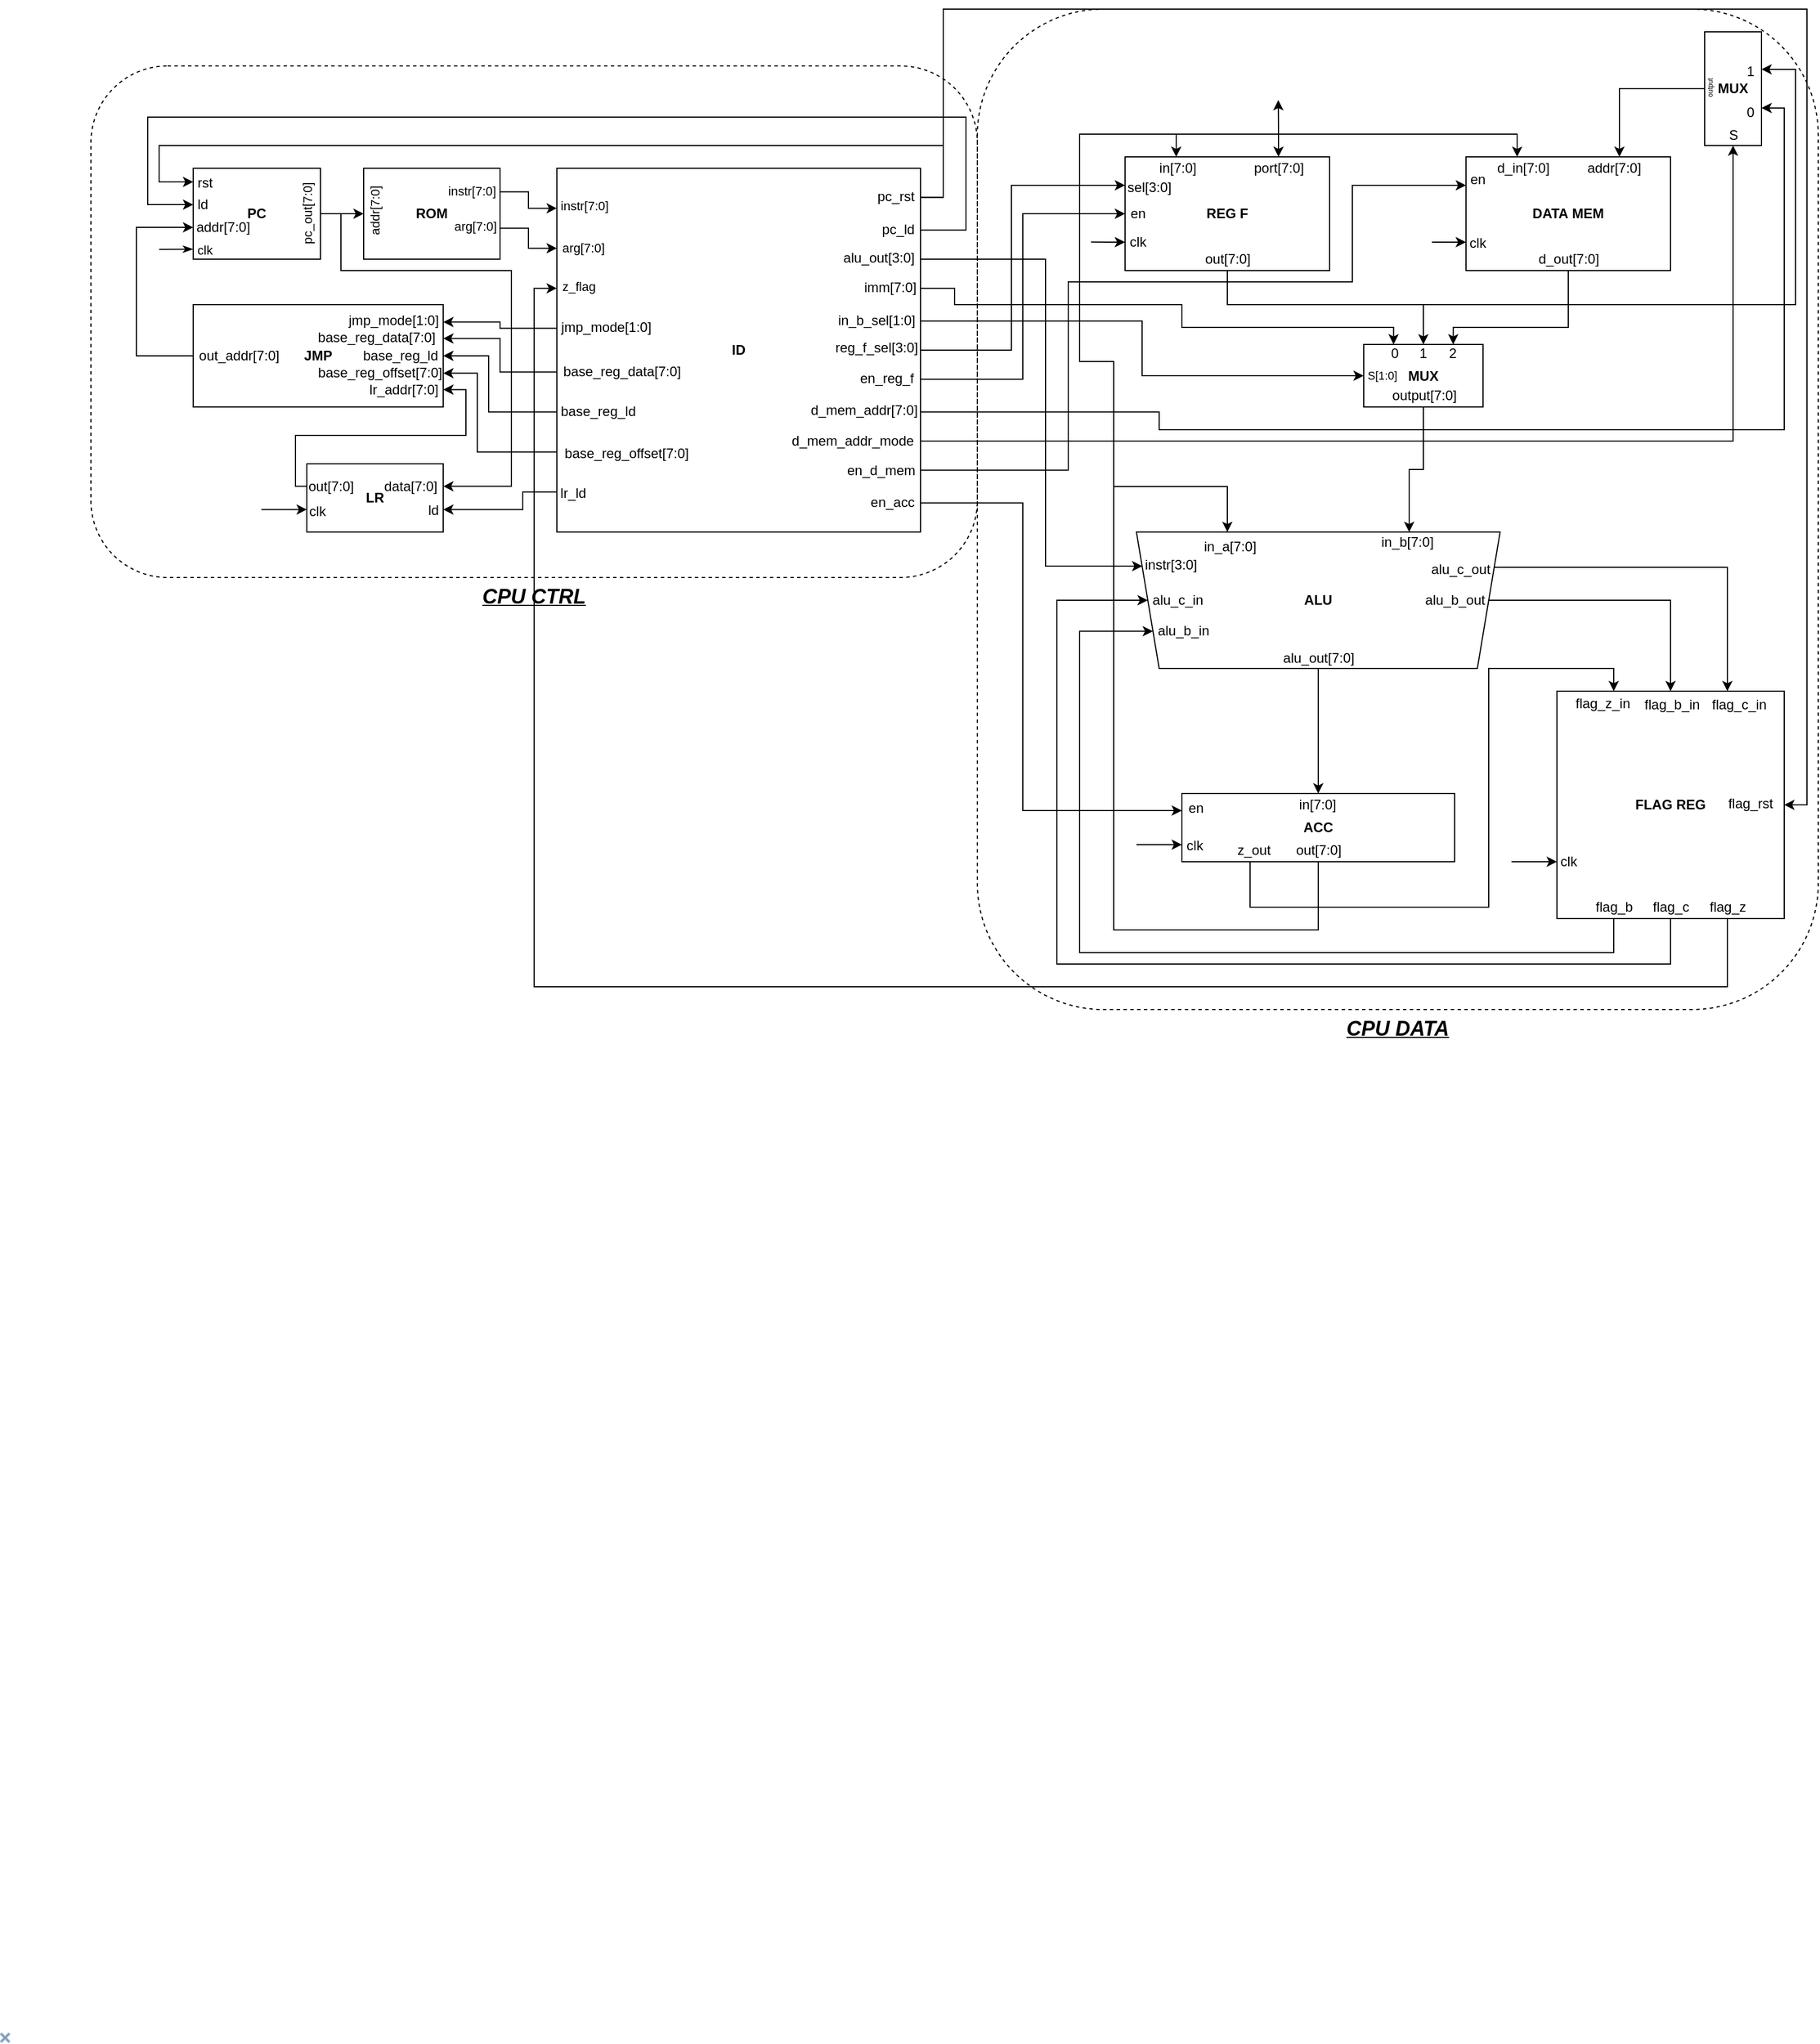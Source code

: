 <mxfile scale="1" border="50">
    <diagram id="46gFqRR7cMOW59YAce9c" name="Page-1">
        <mxGraphModel dx="858" dy="2181" grid="1" gridSize="10" guides="1" tooltips="1" connect="1" arrows="1" fold="1" page="1" pageScale="1" pageWidth="1600" pageHeight="900" background="none" math="0" shadow="0">
            <root>
                <mxCell id="0"/>
                <mxCell id="1" parent="0"/>
                <mxCell id="215" value="&lt;b&gt;&lt;i&gt;&lt;u&gt;&lt;font style=&quot;font-size: 18px;&quot;&gt;CPU CTRL&lt;/font&gt;&lt;/u&gt;&lt;/i&gt;&lt;/b&gt;" style="rounded=1;whiteSpace=wrap;html=1;sketch=0;hachureGap=4;jiggle=2;curveFitting=1;fontFamily=Helvetica;fontSize=12;fillColor=none;dashed=1;strokeWidth=1;glass=0;labelPosition=center;verticalLabelPosition=bottom;align=center;verticalAlign=top;" parent="1" vertex="1">
                    <mxGeometry x="80" y="-1730" width="780" height="450" as="geometry"/>
                </mxCell>
                <mxCell id="214" value="&lt;b&gt;&lt;i&gt;&lt;u&gt;&lt;font style=&quot;font-size: 18px;&quot;&gt;CPU DATA&lt;/font&gt;&lt;/u&gt;&lt;/i&gt;&lt;/b&gt;" style="rounded=1;whiteSpace=wrap;html=1;sketch=0;hachureGap=4;jiggle=2;curveFitting=1;fontFamily=Helvetica;fontSize=12;fillColor=none;dashed=1;strokeWidth=1;glass=0;labelPosition=center;verticalLabelPosition=bottom;align=center;verticalAlign=top;" parent="1" vertex="1">
                    <mxGeometry x="860" y="-1780" width="740" height="880" as="geometry"/>
                </mxCell>
                <mxCell id="163" value="DATA&amp;nbsp;MEM" style="rounded=0;whiteSpace=wrap;html=1;hachureGap=4;fontFamily=Helvetica;fontSize=12;fontStyle=1;points=[[0,0.25,0,0,0],[0,0.5,0,0,0],[0,0.75,0,0,0],[0.25,0,0,0,0],[0.5,1,0,0,0],[0.75,0,0,0,0]];" parent="1" vertex="1">
                    <mxGeometry x="1290" y="-1650" width="180" height="100" as="geometry"/>
                </mxCell>
                <mxCell id="193" value="MUX" style="rounded=0;whiteSpace=wrap;html=1;sketch=0;hachureGap=4;jiggle=2;curveFitting=1;fontFamily=Helvetica;fontSize=12;points=[[0,0.5,0,0,0],[0.25,0,0,0,0],[0.5,0,0,0,0],[0.5,1,0,0,0],[0.75,0,0,0,0]];flipH=1;fontStyle=1;flipV=1;direction=west;" parent="1" vertex="1">
                    <mxGeometry x="1200" y="-1485" width="105" height="55" as="geometry"/>
                </mxCell>
                <mxCell id="29" value="&lt;p&gt;&lt;span&gt;ID&lt;/span&gt;&lt;/p&gt;" style="rounded=0;whiteSpace=wrap;html=1;points=[[0,0.11,0,0,0],[0,0.22,0,0,0],[0,0.33,0,0,0],[0,0.44,0,0,0],[0,0.56,0,0,0],[0,0.67,0,0,0],[0,0.78,0,0,0],[0,0.89,0,0,0],[1,0.08,0,0,0],[1,0.17,0,0,0],[1,0.25,0,0,0],[1,0.33,0,0,0],[1,0.42,0,0,0],[1,0.5,0,0,0],[1,0.58,0,0,0],[1,0.67,0,0,0],[1,0.75,0,0,0],[1,0.83,0,0,0],[1,0.92,0,0,0]];fontStyle=1" parent="1" vertex="1">
                    <mxGeometry x="490" y="-1640" width="320" height="320" as="geometry"/>
                </mxCell>
                <mxCell id="201" style="edgeStyle=orthogonalEdgeStyle;rounded=0;sketch=0;hachureGap=4;jiggle=2;curveFitting=1;html=1;exitX=1;exitY=0.42;exitDx=0;exitDy=0;exitPerimeter=0;entryX=0;entryY=0.5;entryDx=0;entryDy=0;entryPerimeter=0;fontFamily=Helvetica;fontSize=12;startArrow=none;startFill=0;endArrow=classic;endFill=1;" parent="1" source="29" target="193" edge="1">
                    <mxGeometry relative="1" as="geometry"/>
                </mxCell>
                <mxCell id="206" value="in_b_sel[1:0]" style="edgeLabel;html=1;align=center;verticalAlign=middle;resizable=0;points=[];fontSize=12;fontFamily=Helvetica;" parent="201" vertex="1" connectable="0">
                    <mxGeometry x="-0.921" y="1" relative="1" as="geometry">
                        <mxPoint x="-57" as="offset"/>
                    </mxGeometry>
                </mxCell>
                <mxCell id="207" value="S[1:0]" style="edgeLabel;html=1;align=center;verticalAlign=middle;resizable=0;points=[];fontSize=10;fontFamily=Helvetica;" parent="201" vertex="1" connectable="0">
                    <mxGeometry x="0.716" y="-1" relative="1" as="geometry">
                        <mxPoint x="78" y="-2" as="offset"/>
                    </mxGeometry>
                </mxCell>
                <mxCell id="202" style="edgeStyle=orthogonalEdgeStyle;rounded=0;sketch=0;hachureGap=4;jiggle=2;curveFitting=1;html=1;exitX=1;exitY=0.33;exitDx=0;exitDy=0;exitPerimeter=0;entryX=0.25;entryY=0;entryDx=0;entryDy=0;entryPerimeter=0;fontFamily=Helvetica;fontSize=12;startArrow=none;startFill=0;endArrow=classic;endFill=1;" parent="1" source="29" target="193" edge="1">
                    <mxGeometry relative="1" as="geometry">
                        <Array as="points">
                            <mxPoint x="840" y="-1534"/>
                            <mxPoint x="840" y="-1520"/>
                            <mxPoint x="1040" y="-1520"/>
                            <mxPoint x="1040" y="-1500"/>
                            <mxPoint x="1226" y="-1500"/>
                        </Array>
                    </mxGeometry>
                </mxCell>
                <mxCell id="205" value="imm[7:0]" style="edgeLabel;html=1;align=center;verticalAlign=middle;resizable=0;points=[];fontSize=12;fontFamily=Helvetica;" parent="202" vertex="1" connectable="0">
                    <mxGeometry x="-0.755" y="-1" relative="1" as="geometry">
                        <mxPoint x="-70" y="-16" as="offset"/>
                    </mxGeometry>
                </mxCell>
                <mxCell id="208" value="0" style="edgeLabel;html=1;align=center;verticalAlign=middle;resizable=0;points=[];fontSize=12;fontFamily=Helvetica;" parent="202" vertex="1" connectable="0">
                    <mxGeometry x="0.778" y="-3" relative="1" as="geometry">
                        <mxPoint x="37" y="20" as="offset"/>
                    </mxGeometry>
                </mxCell>
                <mxCell id="203" style="edgeStyle=orthogonalEdgeStyle;rounded=0;sketch=0;hachureGap=4;jiggle=2;curveFitting=1;html=1;exitX=0.5;exitY=1;exitDx=0;exitDy=0;exitPerimeter=0;entryX=0.5;entryY=0;entryDx=0;entryDy=0;entryPerimeter=0;fontFamily=Helvetica;fontSize=12;startArrow=none;startFill=0;endArrow=classic;endFill=1;" parent="1" source="148" target="193" edge="1">
                    <mxGeometry relative="1" as="geometry">
                        <Array as="points">
                            <mxPoint x="1080" y="-1520"/>
                            <mxPoint x="1253" y="-1520"/>
                        </Array>
                    </mxGeometry>
                </mxCell>
                <mxCell id="209" value="1" style="edgeLabel;html=1;align=center;verticalAlign=middle;resizable=0;points=[];fontSize=12;fontFamily=Helvetica;" parent="203" vertex="1" connectable="0">
                    <mxGeometry x="0.747" y="1" relative="1" as="geometry">
                        <mxPoint x="-2" y="38" as="offset"/>
                    </mxGeometry>
                </mxCell>
                <mxCell id="148" value="REG F" style="rounded=0;whiteSpace=wrap;html=1;hachureGap=4;fontFamily=Helvetica;fontSize=12;fontStyle=1;points=[[0,0.25,0,0,0],[0,0.5,0,0,0],[0,0.75,0,0,0],[0.25,0,0,0,0],[0.5,1,0,0,0],[0.75,0,0,0,0]];" parent="1" vertex="1">
                    <mxGeometry x="990" y="-1650" width="180" height="100" as="geometry"/>
                </mxCell>
                <mxCell id="170" value="MUX" style="rounded=0;whiteSpace=wrap;html=1;sketch=0;hachureGap=4;jiggle=2;curveFitting=1;fontFamily=Helvetica;fontSize=12;points=[[0,0.33,0,0,0],[0,0.67,0,0,0],[0.5,1,0,0,0],[1,0.5,0,0,0]];flipH=1;fontStyle=1" parent="1" vertex="1">
                    <mxGeometry x="1500" y="-1760" width="50" height="100" as="geometry"/>
                </mxCell>
                <mxCell id="174" style="edgeStyle=orthogonalEdgeStyle;rounded=0;sketch=0;hachureGap=4;jiggle=2;curveFitting=1;html=1;exitX=1;exitY=0.75;exitDx=0;exitDy=0;exitPerimeter=0;entryX=0.5;entryY=1;entryDx=0;entryDy=0;entryPerimeter=0;fontFamily=Helvetica;fontSize=12;startArrow=none;startFill=0;endArrow=classic;endFill=1;" parent="1" source="29" target="170" edge="1">
                    <mxGeometry relative="1" as="geometry"/>
                </mxCell>
                <mxCell id="179" value="S" style="edgeLabel;html=1;align=center;verticalAlign=middle;resizable=0;points=[];fontSize=12;fontFamily=Helvetica;" parent="174" vertex="1" connectable="0">
                    <mxGeometry x="0.882" y="-2" relative="1" as="geometry">
                        <mxPoint x="-2" y="-67" as="offset"/>
                    </mxGeometry>
                </mxCell>
                <mxCell id="186" value="&lt;span style=&quot;font-size: 12px;&quot;&gt;d_mem_addr_mode&lt;/span&gt;" style="edgeLabel;html=1;align=center;verticalAlign=middle;resizable=0;points=[];fontSize=6;fontFamily=Helvetica;" parent="174" vertex="1" connectable="0">
                    <mxGeometry x="-0.957" relative="1" as="geometry">
                        <mxPoint x="-81" as="offset"/>
                    </mxGeometry>
                </mxCell>
                <mxCell id="175" style="edgeStyle=orthogonalEdgeStyle;rounded=0;sketch=0;hachureGap=4;jiggle=2;curveFitting=1;html=1;exitX=1;exitY=0.67;exitDx=0;exitDy=0;exitPerimeter=0;fontFamily=Helvetica;fontSize=12;startArrow=none;startFill=0;endArrow=classic;endFill=1;entryX=0;entryY=0.67;entryDx=0;entryDy=0;entryPerimeter=0;" parent="1" source="29" target="170" edge="1">
                    <mxGeometry relative="1" as="geometry">
                        <mxPoint x="1625" y="-1590" as="targetPoint"/>
                        <Array as="points">
                            <mxPoint x="1020" y="-1426"/>
                            <mxPoint x="1020" y="-1410"/>
                            <mxPoint x="1570" y="-1410"/>
                            <mxPoint x="1570" y="-1693"/>
                        </Array>
                    </mxGeometry>
                </mxCell>
                <mxCell id="180" value="0" style="edgeLabel;html=1;align=center;verticalAlign=middle;resizable=0;points=[];fontSize=12;fontFamily=Helvetica;" parent="175" vertex="1" connectable="0">
                    <mxGeometry x="0.918" relative="1" as="geometry">
                        <mxPoint x="-30" y="-20" as="offset"/>
                    </mxGeometry>
                </mxCell>
                <mxCell id="188" value="d_mem_addr[7:0]" style="edgeLabel;html=1;align=center;verticalAlign=middle;resizable=0;points=[];fontSize=12;fontFamily=Helvetica;" parent="175" vertex="1" connectable="0">
                    <mxGeometry x="-0.938" y="2" relative="1" as="geometry">
                        <mxPoint x="-84" as="offset"/>
                    </mxGeometry>
                </mxCell>
                <mxCell id="204" style="edgeStyle=orthogonalEdgeStyle;rounded=0;sketch=0;hachureGap=4;jiggle=2;curveFitting=1;html=1;exitX=0.5;exitY=1;exitDx=0;exitDy=0;exitPerimeter=0;entryX=0.75;entryY=0;entryDx=0;entryDy=0;entryPerimeter=0;fontFamily=Helvetica;fontSize=12;startArrow=none;startFill=0;endArrow=classic;endFill=1;" parent="1" source="163" target="193" edge="1">
                    <mxGeometry relative="1" as="geometry">
                        <Array as="points">
                            <mxPoint x="1380" y="-1500"/>
                            <mxPoint x="1279" y="-1500"/>
                        </Array>
                    </mxGeometry>
                </mxCell>
                <mxCell id="210" value="2" style="edgeLabel;html=1;align=center;verticalAlign=middle;resizable=0;points=[];fontSize=12;fontFamily=Helvetica;" parent="204" vertex="1" connectable="0">
                    <mxGeometry x="0.622" y="-1" relative="1" as="geometry">
                        <mxPoint x="-17" y="24" as="offset"/>
                    </mxGeometry>
                </mxCell>
                <mxCell id="213" value="d_out[7:0]" style="edgeLabel;html=1;align=center;verticalAlign=middle;resizable=0;points=[];fontSize=12;fontFamily=Helvetica;" parent="204" vertex="1" connectable="0">
                    <mxGeometry x="-0.826" relative="1" as="geometry">
                        <mxPoint y="-25" as="offset"/>
                    </mxGeometry>
                </mxCell>
                <mxCell id="167" style="edgeStyle=orthogonalEdgeStyle;rounded=0;sketch=0;hachureGap=4;jiggle=2;curveFitting=1;html=1;exitX=1;exitY=0.83;exitDx=0;exitDy=0;exitPerimeter=0;fontFamily=Helvetica;fontSize=12;startArrow=none;startFill=0;endArrow=classic;endFill=1;entryX=0;entryY=0.25;entryDx=0;entryDy=0;entryPerimeter=0;" parent="1" source="29" target="163" edge="1">
                    <mxGeometry relative="1" as="geometry">
                        <mxPoint x="1210" y="-1500" as="targetPoint"/>
                        <Array as="points">
                            <mxPoint x="940" y="-1374"/>
                            <mxPoint x="940" y="-1540"/>
                            <mxPoint x="1190" y="-1540"/>
                            <mxPoint x="1190" y="-1625"/>
                        </Array>
                    </mxGeometry>
                </mxCell>
                <mxCell id="168" value="en_d_mem" style="edgeLabel;html=1;align=center;verticalAlign=middle;resizable=0;points=[];fontSize=12;fontFamily=Helvetica;" parent="167" vertex="1" connectable="0">
                    <mxGeometry x="-0.88" y="-6" relative="1" as="geometry">
                        <mxPoint x="-79" y="-6" as="offset"/>
                    </mxGeometry>
                </mxCell>
                <mxCell id="169" value="en" style="edgeLabel;html=1;align=center;verticalAlign=middle;resizable=0;points=[];fontSize=12;fontFamily=Helvetica;" parent="167" vertex="1" connectable="0">
                    <mxGeometry x="0.867" y="2" relative="1" as="geometry">
                        <mxPoint x="58" y="-3" as="offset"/>
                    </mxGeometry>
                </mxCell>
                <mxCell id="171" style="edgeStyle=orthogonalEdgeStyle;rounded=0;sketch=0;hachureGap=4;jiggle=2;curveFitting=1;html=1;exitX=0.25;exitY=0;exitDx=0;exitDy=0;exitPerimeter=0;entryX=0.25;entryY=0;entryDx=0;entryDy=0;entryPerimeter=0;fontFamily=Helvetica;fontSize=12;startArrow=none;startFill=0;endArrow=classic;endFill=1;" parent="1" source="148" target="163" edge="1">
                    <mxGeometry relative="1" as="geometry">
                        <Array as="points">
                            <mxPoint x="1035" y="-1670"/>
                            <mxPoint x="1335" y="-1670"/>
                        </Array>
                    </mxGeometry>
                </mxCell>
                <mxCell id="177" value="d_in[7:0]" style="edgeLabel;html=1;align=center;verticalAlign=middle;resizable=0;points=[];fontSize=12;fontFamily=Helvetica;" parent="171" vertex="1" connectable="0">
                    <mxGeometry x="0.758" relative="1" as="geometry">
                        <mxPoint x="26" y="30" as="offset"/>
                    </mxGeometry>
                </mxCell>
                <mxCell id="176" style="edgeStyle=orthogonalEdgeStyle;rounded=0;sketch=0;hachureGap=4;jiggle=2;curveFitting=1;html=1;exitX=0.5;exitY=1;exitDx=0;exitDy=0;exitPerimeter=0;entryX=0;entryY=0.33;entryDx=0;entryDy=0;entryPerimeter=0;fontFamily=Helvetica;fontSize=12;startArrow=none;startFill=0;endArrow=classic;endFill=1;" parent="1" source="148" target="170" edge="1">
                    <mxGeometry relative="1" as="geometry">
                        <Array as="points">
                            <mxPoint x="1080" y="-1520"/>
                            <mxPoint x="1580" y="-1520"/>
                            <mxPoint x="1580" y="-1727"/>
                        </Array>
                    </mxGeometry>
                </mxCell>
                <mxCell id="181" value="1" style="edgeLabel;html=1;align=center;verticalAlign=middle;resizable=0;points=[];fontSize=12;fontFamily=Helvetica;" parent="176" vertex="1" connectable="0">
                    <mxGeometry x="0.938" y="2" relative="1" as="geometry">
                        <mxPoint x="-34" as="offset"/>
                    </mxGeometry>
                </mxCell>
                <mxCell id="185" value="out[7:0]" style="edgeLabel;html=1;align=center;verticalAlign=middle;resizable=0;points=[];fontSize=12;fontFamily=Helvetica;" parent="176" vertex="1" connectable="0">
                    <mxGeometry x="-0.903" relative="1" as="geometry">
                        <mxPoint x="-7" y="-40" as="offset"/>
                    </mxGeometry>
                </mxCell>
                <mxCell id="155" style="edgeStyle=orthogonalEdgeStyle;rounded=0;sketch=0;hachureGap=4;jiggle=2;curveFitting=1;html=1;exitX=0.75;exitY=0;exitDx=0;exitDy=0;exitPerimeter=0;fontFamily=Helvetica;fontSize=12;startArrow=classic;startFill=1;endArrow=classic;endFill=1;" parent="1" source="148" edge="1">
                    <mxGeometry relative="1" as="geometry">
                        <mxPoint x="1124.833" y="-1700" as="targetPoint"/>
                    </mxGeometry>
                </mxCell>
                <mxCell id="156" value="&lt;font style=&quot;font-size: 12px;&quot;&gt;port[7:0]&lt;/font&gt;" style="edgeLabel;html=1;align=center;verticalAlign=middle;resizable=0;points=[];fontSize=12;fontFamily=Helvetica;" parent="155" vertex="1" connectable="0">
                    <mxGeometry x="-0.159" relative="1" as="geometry">
                        <mxPoint y="31" as="offset"/>
                    </mxGeometry>
                </mxCell>
                <mxCell id="119" value="FLAG REG" style="rounded=0;whiteSpace=wrap;html=1;hachureGap=4;fontFamily=Helvetica;fontSize=12;fontStyle=1;points=[[0,0.75,0,0,0],[0.25,0,0,0,0],[0.25,1,0,0,0],[0.5,0,0,0,0],[0.5,1,0,0,0],[0.75,0,0,0,0],[0.75,1,0,0,0],[1,0.5,0,0,0]];" parent="1" vertex="1">
                    <mxGeometry x="1370" y="-1180" width="200" height="200" as="geometry"/>
                </mxCell>
                <mxCell id="101" value="ALU" style="shape=trapezoid;perimeter=trapezoidPerimeter;whiteSpace=wrap;html=1;fixedSize=1;rounded=0;strokeColor=default;fontFamily=Helvetica;fontSize=12;fontColor=default;fillColor=default;flipV=1;fontStyle=1" parent="1" vertex="1">
                    <mxGeometry x="1000" y="-1320" width="320" height="120" as="geometry"/>
                </mxCell>
                <mxCell id="133" style="edgeStyle=orthogonalEdgeStyle;rounded=0;sketch=0;hachureGap=4;jiggle=2;curveFitting=1;html=1;exitX=0.5;exitY=0;exitDx=0;exitDy=0;exitPerimeter=0;entryX=1;entryY=0.5;entryDx=0;entryDy=0;fontFamily=Helvetica;fontSize=12;startArrow=classic;startFill=1;endArrow=none;endFill=0;" parent="1" source="119" target="101" edge="1">
                    <mxGeometry relative="1" as="geometry">
                        <Array as="points">
                            <mxPoint x="1470" y="-1260"/>
                        </Array>
                    </mxGeometry>
                </mxCell>
                <mxCell id="141" value="alu_b_out" style="edgeLabel;html=1;align=center;verticalAlign=middle;resizable=0;points=[];fontSize=12;fontFamily=Helvetica;" parent="133" vertex="1" connectable="0">
                    <mxGeometry x="0.625" y="3" relative="1" as="geometry">
                        <mxPoint x="-75" y="-3" as="offset"/>
                    </mxGeometry>
                </mxCell>
                <mxCell id="143" value="flag_b_in" style="edgeLabel;html=1;align=center;verticalAlign=middle;resizable=0;points=[];fontSize=12;fontFamily=Helvetica;" parent="133" vertex="1" connectable="0">
                    <mxGeometry x="-0.462" relative="1" as="geometry">
                        <mxPoint x="1" y="76" as="offset"/>
                    </mxGeometry>
                </mxCell>
                <mxCell id="136" style="edgeStyle=orthogonalEdgeStyle;rounded=0;sketch=0;hachureGap=4;jiggle=2;curveFitting=1;html=1;exitX=0.25;exitY=1;exitDx=0;exitDy=0;exitPerimeter=0;entryX=0;entryY=0.75;entryDx=0;entryDy=0;fontFamily=Helvetica;fontSize=12;startArrow=none;startFill=0;endArrow=classic;endFill=1;" parent="1" source="119" target="101" edge="1">
                    <mxGeometry relative="1" as="geometry">
                        <Array as="points">
                            <mxPoint x="1420" y="-950"/>
                            <mxPoint x="950" y="-950"/>
                            <mxPoint x="950" y="-1233"/>
                        </Array>
                    </mxGeometry>
                </mxCell>
                <mxCell id="139" value="alu_b_in" style="edgeLabel;html=1;align=center;verticalAlign=middle;resizable=0;points=[];fontSize=12;fontFamily=Helvetica;" parent="136" vertex="1" connectable="0">
                    <mxGeometry x="0.874" y="1" relative="1" as="geometry">
                        <mxPoint x="79" as="offset"/>
                    </mxGeometry>
                </mxCell>
                <mxCell id="145" value="flag_b" style="edgeLabel;html=1;align=center;verticalAlign=middle;resizable=0;points=[];fontSize=12;fontFamily=Helvetica;" parent="136" vertex="1" connectable="0">
                    <mxGeometry x="-0.929" y="4" relative="1" as="geometry">
                        <mxPoint y="-44" as="offset"/>
                    </mxGeometry>
                </mxCell>
                <mxCell id="137" style="edgeStyle=orthogonalEdgeStyle;rounded=0;sketch=0;hachureGap=4;jiggle=2;curveFitting=1;html=1;exitX=0.5;exitY=1;exitDx=0;exitDy=0;exitPerimeter=0;entryX=0;entryY=0.5;entryDx=0;entryDy=0;fontFamily=Helvetica;fontSize=12;startArrow=none;startFill=0;endArrow=classic;endFill=1;" parent="1" source="119" target="101" edge="1">
                    <mxGeometry relative="1" as="geometry">
                        <Array as="points">
                            <mxPoint x="1470" y="-940"/>
                            <mxPoint x="930" y="-940"/>
                            <mxPoint x="930" y="-1260"/>
                        </Array>
                    </mxGeometry>
                </mxCell>
                <mxCell id="138" value="alu_c_in" style="edgeLabel;html=1;align=center;verticalAlign=middle;resizable=0;points=[];fontSize=12;fontFamily=Helvetica;" parent="137" vertex="1" connectable="0">
                    <mxGeometry x="0.858" y="3" relative="1" as="geometry">
                        <mxPoint x="95" y="3" as="offset"/>
                    </mxGeometry>
                </mxCell>
                <mxCell id="146" value="flag_c" style="edgeLabel;html=1;align=center;verticalAlign=middle;resizable=0;points=[];fontSize=12;fontFamily=Helvetica;" parent="137" vertex="1" connectable="0">
                    <mxGeometry x="-0.794" y="1" relative="1" as="geometry">
                        <mxPoint x="61" y="-51" as="offset"/>
                    </mxGeometry>
                </mxCell>
                <mxCell id="128" style="edgeStyle=orthogonalEdgeStyle;rounded=0;sketch=0;hachureGap=4;jiggle=2;curveFitting=1;html=1;exitX=1;exitY=0.5;exitDx=0;exitDy=0;exitPerimeter=0;fontFamily=Helvetica;fontSize=12;endArrow=none;endFill=0;startArrow=classic;startFill=1;entryX=1;entryY=0.08;entryDx=0;entryDy=0;entryPerimeter=0;" parent="1" source="119" target="29" edge="1">
                    <mxGeometry relative="1" as="geometry">
                        <mxPoint x="1010" y="-1600" as="targetPoint"/>
                        <Array as="points">
                            <mxPoint x="1590" y="-1080"/>
                            <mxPoint x="1590" y="-1780"/>
                            <mxPoint x="830" y="-1780"/>
                            <mxPoint x="830" y="-1614"/>
                        </Array>
                    </mxGeometry>
                </mxCell>
                <mxCell id="129" value="flag_rst" style="edgeLabel;html=1;align=center;verticalAlign=middle;resizable=0;points=[];fontSize=12;fontFamily=Helvetica;" parent="128" vertex="1" connectable="0">
                    <mxGeometry x="-0.967" y="-5" relative="1" as="geometry">
                        <mxPoint x="-55" y="6" as="offset"/>
                    </mxGeometry>
                </mxCell>
                <mxCell id="153" style="edgeStyle=orthogonalEdgeStyle;rounded=0;sketch=0;hachureGap=4;jiggle=2;curveFitting=1;html=1;exitX=1;exitY=0.58;exitDx=0;exitDy=0;exitPerimeter=0;fontFamily=Helvetica;fontSize=12;startArrow=none;startFill=0;endArrow=classic;endFill=1;entryX=0;entryY=0.5;entryDx=0;entryDy=0;entryPerimeter=0;" parent="1" source="29" target="148" edge="1">
                    <mxGeometry relative="1" as="geometry">
                        <mxPoint x="850" y="-1454.25" as="targetPoint"/>
                    </mxGeometry>
                </mxCell>
                <mxCell id="159" value="en" style="edgeLabel;html=1;align=center;verticalAlign=middle;resizable=0;points=[];fontSize=12;fontFamily=Helvetica;" parent="153" vertex="1" connectable="0">
                    <mxGeometry x="0.819" relative="1" as="geometry">
                        <mxPoint x="40" as="offset"/>
                    </mxGeometry>
                </mxCell>
                <mxCell id="160" value="en_reg_f" style="edgeLabel;html=1;align=center;verticalAlign=middle;resizable=0;points=[];fontSize=12;fontFamily=Helvetica;" parent="153" vertex="1" connectable="0">
                    <mxGeometry x="-0.866" y="1" relative="1" as="geometry">
                        <mxPoint x="-52" as="offset"/>
                    </mxGeometry>
                </mxCell>
                <mxCell id="154" style="edgeStyle=orthogonalEdgeStyle;rounded=0;sketch=0;hachureGap=4;jiggle=2;curveFitting=1;html=1;exitX=1;exitY=0.5;exitDx=0;exitDy=0;exitPerimeter=0;entryX=0;entryY=0.25;entryDx=0;entryDy=0;entryPerimeter=0;fontFamily=Helvetica;fontSize=12;startArrow=none;startFill=0;endArrow=classic;endFill=1;" parent="1" source="29" target="148" edge="1">
                    <mxGeometry relative="1" as="geometry">
                        <Array as="points">
                            <mxPoint x="890" y="-1480"/>
                            <mxPoint x="890" y="-1625"/>
                        </Array>
                    </mxGeometry>
                </mxCell>
                <mxCell id="158" value="sel[3:0]" style="edgeLabel;html=1;align=center;verticalAlign=middle;resizable=0;points=[];fontSize=12;fontFamily=Helvetica;" parent="154" vertex="1" connectable="0">
                    <mxGeometry x="0.819" y="-2" relative="1" as="geometry">
                        <mxPoint x="50" as="offset"/>
                    </mxGeometry>
                </mxCell>
                <mxCell id="161" value="reg_f_sel[3:0]" style="edgeLabel;html=1;align=center;verticalAlign=middle;resizable=0;points=[];fontSize=12;fontFamily=Helvetica;" parent="154" vertex="1" connectable="0">
                    <mxGeometry x="-0.891" y="2" relative="1" as="geometry">
                        <mxPoint x="-57" as="offset"/>
                    </mxGeometry>
                </mxCell>
                <mxCell id="149" style="edgeStyle=orthogonalEdgeStyle;rounded=0;sketch=0;hachureGap=4;jiggle=2;curveFitting=1;html=1;exitX=0.5;exitY=1;exitDx=0;exitDy=0;exitPerimeter=0;fontFamily=Helvetica;fontSize=12;startArrow=none;startFill=0;endArrow=classic;endFill=1;entryX=0.25;entryY=0;entryDx=0;entryDy=0;entryPerimeter=0;" parent="1" source="106" target="148" edge="1">
                    <mxGeometry relative="1" as="geometry">
                        <mxPoint x="950" y="-1490" as="targetPoint"/>
                        <Array as="points">
                            <mxPoint x="1160" y="-970"/>
                            <mxPoint x="980" y="-970"/>
                            <mxPoint x="980" y="-1470"/>
                            <mxPoint x="950" y="-1470"/>
                            <mxPoint x="950" y="-1670"/>
                            <mxPoint x="1035" y="-1670"/>
                        </Array>
                    </mxGeometry>
                </mxCell>
                <mxCell id="157" value="in[7:0]" style="edgeLabel;html=1;align=center;verticalAlign=middle;resizable=0;points=[];fontSize=12;fontFamily=Helvetica;" parent="149" vertex="1" connectable="0">
                    <mxGeometry x="0.97" y="1" relative="1" as="geometry">
                        <mxPoint y="26" as="offset"/>
                    </mxGeometry>
                </mxCell>
                <mxCell id="106" value="ACC" style="rounded=0;whiteSpace=wrap;html=1;strokeColor=default;fontFamily=Helvetica;fontSize=12;fontColor=default;fillColor=default;fontStyle=1;points=[[0,0.25,0,0,0],[0,0.75,0,0,0],[0.25,1,0,0,0],[0.5,0,0,0,0],[0.5,1,0,0,0]];" parent="1" vertex="1">
                    <mxGeometry x="1040" y="-1090" width="240" height="60" as="geometry"/>
                </mxCell>
                <mxCell id="114" style="edgeStyle=orthogonalEdgeStyle;rounded=0;sketch=0;hachureGap=4;jiggle=2;curveFitting=1;html=1;exitX=0;exitY=0.75;exitDx=0;exitDy=0;exitPerimeter=0;fontFamily=Helvetica;fontSize=12;fontColor=default;startArrow=classic;startFill=1;endArrow=none;endFill=0;" parent="1" source="106" edge="1">
                    <mxGeometry relative="1" as="geometry">
                        <mxPoint x="1000" y="-1045" as="targetPoint"/>
                    </mxGeometry>
                </mxCell>
                <mxCell id="115" value="clk" style="edgeLabel;html=1;align=center;verticalAlign=middle;resizable=0;points=[];fontSize=12;fontFamily=Helvetica;fontColor=default;" parent="114" vertex="1" connectable="0">
                    <mxGeometry x="-0.275" y="1" relative="1" as="geometry">
                        <mxPoint x="25" as="offset"/>
                    </mxGeometry>
                </mxCell>
                <mxCell id="116" style="edgeStyle=orthogonalEdgeStyle;rounded=0;sketch=0;hachureGap=4;jiggle=2;curveFitting=1;html=1;exitX=1;exitY=0.92;exitDx=0;exitDy=0;exitPerimeter=0;fontFamily=Helvetica;fontSize=12;fontColor=default;startArrow=none;startFill=0;endArrow=classic;endFill=1;entryX=0;entryY=0.25;entryDx=0;entryDy=0;entryPerimeter=0;" parent="1" source="29" target="106" edge="1">
                    <mxGeometry relative="1" as="geometry">
                        <mxPoint x="920" y="-1070" as="targetPoint"/>
                        <Array as="points">
                            <mxPoint x="900" y="-1346"/>
                            <mxPoint x="900" y="-1075"/>
                        </Array>
                    </mxGeometry>
                </mxCell>
                <mxCell id="117" value="en_acc" style="edgeLabel;html=1;align=center;verticalAlign=middle;resizable=0;points=[];fontSize=12;fontFamily=Helvetica;fontColor=default;" parent="116" vertex="1" connectable="0">
                    <mxGeometry x="-0.949" y="-2" relative="1" as="geometry">
                        <mxPoint x="-38" y="-3" as="offset"/>
                    </mxGeometry>
                </mxCell>
                <mxCell id="118" value="en" style="edgeLabel;html=1;align=center;verticalAlign=middle;resizable=0;points=[];fontSize=12;fontFamily=Helvetica;fontColor=default;" parent="116" vertex="1" connectable="0">
                    <mxGeometry x="0.925" y="2" relative="1" as="geometry">
                        <mxPoint x="30" as="offset"/>
                    </mxGeometry>
                </mxCell>
                <mxCell id="134" style="edgeStyle=orthogonalEdgeStyle;rounded=0;sketch=0;hachureGap=4;jiggle=2;curveFitting=1;html=1;exitX=1;exitY=0.25;exitDx=0;exitDy=0;entryX=0.75;entryY=0;entryDx=0;entryDy=0;entryPerimeter=0;fontFamily=Helvetica;fontSize=12;startArrow=none;startFill=0;endArrow=classic;endFill=1;" parent="1" source="101" target="119" edge="1">
                    <mxGeometry relative="1" as="geometry"/>
                </mxCell>
                <mxCell id="140" value="alu_c_out" style="edgeLabel;html=1;align=center;verticalAlign=middle;resizable=0;points=[];fontSize=12;fontFamily=Helvetica;" parent="134" vertex="1" connectable="0">
                    <mxGeometry x="-0.818" y="-2" relative="1" as="geometry">
                        <mxPoint x="-59" as="offset"/>
                    </mxGeometry>
                </mxCell>
                <mxCell id="144" value="flag_c_in" style="edgeLabel;html=1;align=center;verticalAlign=middle;resizable=0;points=[];fontSize=12;fontFamily=Helvetica;" parent="134" vertex="1" connectable="0">
                    <mxGeometry x="0.576" y="-1" relative="1" as="geometry">
                        <mxPoint x="11" y="78" as="offset"/>
                    </mxGeometry>
                </mxCell>
                <mxCell id="105" style="edgeStyle=orthogonalEdgeStyle;rounded=0;sketch=0;hachureGap=4;jiggle=2;curveFitting=1;html=1;exitX=0.5;exitY=1;exitDx=0;exitDy=0;fontFamily=Helvetica;fontSize=12;fontColor=default;startArrow=none;startFill=0;endArrow=classic;endFill=1;entryX=0.5;entryY=0;entryDx=0;entryDy=0;" parent="1" source="101" target="106" edge="1">
                    <mxGeometry relative="1" as="geometry">
                        <mxPoint x="1160" y="-1110" as="targetPoint"/>
                    </mxGeometry>
                </mxCell>
                <mxCell id="107" value="alu_out[7:0]" style="edgeLabel;html=1;align=center;verticalAlign=middle;resizable=0;points=[];fontSize=12;fontFamily=Helvetica;fontColor=default;" parent="105" vertex="1" connectable="0">
                    <mxGeometry x="-0.735" relative="1" as="geometry">
                        <mxPoint y="-24" as="offset"/>
                    </mxGeometry>
                </mxCell>
                <mxCell id="217" value="in[7:0]" style="edgeLabel;html=1;align=center;verticalAlign=middle;resizable=0;points=[];fontSize=12;fontFamily=Helvetica;" vertex="1" connectable="0" parent="105">
                    <mxGeometry x="0.309" y="-1" relative="1" as="geometry">
                        <mxPoint y="48" as="offset"/>
                    </mxGeometry>
                </mxCell>
                <mxCell id="102" style="edgeStyle=orthogonalEdgeStyle;rounded=0;sketch=0;hachureGap=4;jiggle=2;curveFitting=1;html=1;exitX=1;exitY=0.25;exitDx=0;exitDy=0;exitPerimeter=0;fontFamily=Helvetica;fontSize=12;fontColor=default;startArrow=none;startFill=0;endArrow=classic;endFill=1;entryX=0;entryY=0.25;entryDx=0;entryDy=0;" parent="1" source="29" target="101" edge="1">
                    <mxGeometry relative="1" as="geometry">
                        <mxPoint x="1020" y="-1260" as="targetPoint"/>
                        <Array as="points">
                            <mxPoint x="920" y="-1560"/>
                            <mxPoint x="920" y="-1290"/>
                            <mxPoint x="1005" y="-1290"/>
                        </Array>
                    </mxGeometry>
                </mxCell>
                <mxCell id="103" value="instr[3:0]" style="edgeLabel;html=1;align=center;verticalAlign=middle;resizable=0;points=[];fontSize=12;fontFamily=Helvetica;fontColor=default;" parent="102" vertex="1" connectable="0">
                    <mxGeometry x="0.8" y="-4" relative="1" as="geometry">
                        <mxPoint x="70" y="-5" as="offset"/>
                    </mxGeometry>
                </mxCell>
                <mxCell id="104" value="alu_out[3:0]" style="edgeLabel;html=1;align=center;verticalAlign=middle;resizable=0;points=[];fontSize=12;fontFamily=Helvetica;fontColor=default;" parent="102" vertex="1" connectable="0">
                    <mxGeometry x="-0.856" y="-2" relative="1" as="geometry">
                        <mxPoint x="-71" y="-3" as="offset"/>
                    </mxGeometry>
                </mxCell>
                <mxCell id="63" value="&lt;p style=&quot;font-size: 12px;&quot;&gt;&lt;font style=&quot;font-size: 12px;&quot;&gt;&lt;span style=&quot;font-size: 12px;&quot;&gt;LR&lt;/span&gt;&lt;/font&gt;&lt;/p&gt;" style="rounded=0;whiteSpace=wrap;html=1;hachureGap=4;fontFamily=Helvetica;fontSize=12;points=[[0,0.33,0,0,0],[0,0.67,0,0,0],[1,0.33,0,0,0],[1,0.67,0,0,0]];fontStyle=1" parent="1" vertex="1">
                    <mxGeometry x="270" y="-1380" width="120" height="60" as="geometry"/>
                </mxCell>
                <mxCell id="96" style="edgeStyle=orthogonalEdgeStyle;rounded=0;sketch=0;hachureGap=4;jiggle=2;curveFitting=1;html=1;exitX=1;exitY=0.5;exitDx=0;exitDy=0;exitPerimeter=0;entryX=1;entryY=0.33;entryDx=0;entryDy=0;entryPerimeter=0;fontFamily=Helvetica;fontSize=12;fontColor=default;startArrow=none;startFill=0;endArrow=classic;endFill=1;" parent="1" source="2" target="63" edge="1">
                    <mxGeometry relative="1" as="geometry">
                        <Array as="points">
                            <mxPoint x="300" y="-1600"/>
                            <mxPoint x="300" y="-1550"/>
                            <mxPoint x="450" y="-1550"/>
                            <mxPoint x="450" y="-1360"/>
                        </Array>
                    </mxGeometry>
                </mxCell>
                <mxCell id="97" value="data[7:0]" style="edgeLabel;html=1;align=center;verticalAlign=middle;resizable=0;points=[];fontSize=12;fontFamily=Helvetica;fontColor=default;" parent="96" vertex="1" connectable="0">
                    <mxGeometry x="0.927" y="1" relative="1" as="geometry">
                        <mxPoint x="-47" y="-1" as="offset"/>
                    </mxGeometry>
                </mxCell>
                <object label="&lt;span&gt;PC&lt;/span&gt;" id="2">
                    <mxCell style="rounded=0;whiteSpace=wrap;html=1;points=[[0,0.15,0,0,0],[0,0.4,0,0,0],[0,0.65,0,0,0],[0,0.89,0,0,0],[1,0.5,0,0,0]];movable=1;resizable=1;rotatable=1;deletable=1;editable=1;connectable=1;container=0;fontStyle=1" parent="1" vertex="1">
                        <mxGeometry x="170" y="-1640" width="112" height="80" as="geometry"/>
                    </mxCell>
                </object>
                <mxCell id="92" style="edgeStyle=orthogonalEdgeStyle;rounded=0;sketch=0;hachureGap=4;jiggle=2;curveFitting=1;html=1;exitX=1;exitY=0.17;exitDx=0;exitDy=0;exitPerimeter=0;fontFamily=Helvetica;fontSize=12;fontColor=default;startArrow=none;startFill=0;endArrow=classic;endFill=1;entryX=0;entryY=0.4;entryDx=0;entryDy=0;entryPerimeter=0;" parent="1" source="29" target="2" edge="1">
                    <mxGeometry relative="1" as="geometry">
                        <mxPoint x="130" y="-1680" as="targetPoint"/>
                        <Array as="points">
                            <mxPoint x="850" y="-1586"/>
                            <mxPoint x="850" y="-1685"/>
                            <mxPoint x="130" y="-1685"/>
                            <mxPoint x="130" y="-1608"/>
                        </Array>
                    </mxGeometry>
                </mxCell>
                <mxCell id="93" value="ld" style="edgeLabel;html=1;align=center;verticalAlign=middle;resizable=0;points=[];fontSize=12;fontFamily=Helvetica;fontColor=default;" parent="92" vertex="1" connectable="0">
                    <mxGeometry x="0.97" relative="1" as="geometry">
                        <mxPoint x="22" as="offset"/>
                    </mxGeometry>
                </mxCell>
                <mxCell id="94" value="pc_ld" style="edgeLabel;html=1;align=center;verticalAlign=middle;resizable=0;points=[];fontSize=12;fontFamily=Helvetica;fontColor=default;" parent="92" vertex="1" connectable="0">
                    <mxGeometry x="-0.971" y="1" relative="1" as="geometry">
                        <mxPoint x="-34" as="offset"/>
                    </mxGeometry>
                </mxCell>
                <mxCell id="73" value="&lt;span&gt;JMP&lt;/span&gt;" style="rounded=0;whiteSpace=wrap;html=1;strokeColor=default;fontFamily=Helvetica;fontSize=12;fontColor=default;fillColor=default;points=[[0,0.5,0,0,0],[1,0.17,0,0,0],[1,0.33,0,0,0],[1,0.5,0,0,0],[1,0.67,0,0,0],[1,0.83,0,0,0]];fontStyle=1" parent="1" vertex="1">
                    <mxGeometry x="170" y="-1520" width="220" height="90" as="geometry"/>
                </mxCell>
                <mxCell id="86" style="edgeStyle=orthogonalEdgeStyle;rounded=0;sketch=0;hachureGap=4;jiggle=2;curveFitting=1;html=1;exitX=0;exitY=0.5;exitDx=0;exitDy=0;exitPerimeter=0;fontFamily=Helvetica;fontSize=12;fontColor=default;startArrow=none;startFill=0;endArrow=classic;endFill=1;entryX=0;entryY=0.65;entryDx=0;entryDy=0;entryPerimeter=0;" parent="1" source="73" target="2" edge="1">
                    <mxGeometry relative="1" as="geometry">
                        <mxPoint x="130" y="-1590" as="targetPoint"/>
                        <Array as="points">
                            <mxPoint x="120" y="-1475"/>
                            <mxPoint x="120" y="-1588"/>
                        </Array>
                    </mxGeometry>
                </mxCell>
                <mxCell id="87" value="out_addr[7:0]" style="edgeLabel;html=1;align=center;verticalAlign=middle;resizable=0;points=[];fontSize=12;fontFamily=Helvetica;fontColor=default;" parent="86" vertex="1" connectable="0">
                    <mxGeometry x="-0.894" y="-1" relative="1" as="geometry">
                        <mxPoint x="51" y="1" as="offset"/>
                    </mxGeometry>
                </mxCell>
                <mxCell id="88" value="addr[7:0]" style="edgeLabel;html=1;align=center;verticalAlign=middle;resizable=0;points=[];fontSize=12;fontFamily=Helvetica;fontColor=default;" parent="86" vertex="1" connectable="0">
                    <mxGeometry x="0.873" relative="1" as="geometry">
                        <mxPoint x="39" as="offset"/>
                    </mxGeometry>
                </mxCell>
                <mxCell id="74" style="edgeStyle=orthogonalEdgeStyle;sketch=0;hachureGap=4;jiggle=2;curveFitting=1;html=1;exitX=0;exitY=0.78;exitDx=0;exitDy=0;exitPerimeter=0;entryX=1;entryY=0.67;entryDx=0;entryDy=0;entryPerimeter=0;fontFamily=Helvetica;fontSize=12;fontColor=default;startArrow=none;startFill=0;endArrow=classic;endFill=1;rounded=0;" parent="1" source="29" target="73" edge="1">
                    <mxGeometry relative="1" as="geometry">
                        <Array as="points">
                            <mxPoint x="420" y="-1390"/>
                            <mxPoint x="420" y="-1460"/>
                        </Array>
                    </mxGeometry>
                </mxCell>
                <mxCell id="84" value="base_reg_offset[7:0]" style="edgeLabel;html=1;align=center;verticalAlign=middle;resizable=0;points=[];fontSize=12;fontFamily=Helvetica;fontColor=default;" parent="74" vertex="1" connectable="0">
                    <mxGeometry x="0.001" y="-2" relative="1" as="geometry">
                        <mxPoint x="-88" y="-55" as="offset"/>
                    </mxGeometry>
                </mxCell>
                <mxCell id="95" value="base_reg_offset[7:0]" style="edgeLabel;html=1;align=center;verticalAlign=middle;resizable=0;points=[];fontSize=12;fontFamily=Helvetica;fontColor=default;" parent="74" vertex="1" connectable="0">
                    <mxGeometry x="-0.392" y="1" relative="1" as="geometry">
                        <mxPoint x="112" as="offset"/>
                    </mxGeometry>
                </mxCell>
                <mxCell id="89" style="edgeStyle=orthogonalEdgeStyle;rounded=0;sketch=0;hachureGap=4;jiggle=2;curveFitting=1;html=1;exitX=1;exitY=0.08;exitDx=0;exitDy=0;exitPerimeter=0;fontFamily=Helvetica;fontSize=12;fontColor=default;startArrow=none;startFill=0;endArrow=classic;endFill=1;entryX=0;entryY=0.15;entryDx=0;entryDy=0;entryPerimeter=0;" parent="1" source="29" target="2" edge="1">
                    <mxGeometry relative="1" as="geometry">
                        <mxPoint x="140" y="-1670" as="targetPoint"/>
                        <Array as="points">
                            <mxPoint x="830" y="-1614"/>
                            <mxPoint x="830" y="-1660"/>
                            <mxPoint x="140" y="-1660"/>
                            <mxPoint x="140" y="-1628"/>
                        </Array>
                    </mxGeometry>
                </mxCell>
                <mxCell id="90" value="rst" style="edgeLabel;html=1;align=center;verticalAlign=middle;resizable=0;points=[];fontSize=12;fontFamily=Helvetica;fontColor=default;" parent="89" vertex="1" connectable="0">
                    <mxGeometry x="0.947" y="-1" relative="1" as="geometry">
                        <mxPoint x="31" as="offset"/>
                    </mxGeometry>
                </mxCell>
                <mxCell id="91" value="pc_rst" style="edgeLabel;html=1;align=center;verticalAlign=middle;resizable=0;points=[];fontSize=12;fontFamily=Helvetica;fontColor=default;" parent="89" vertex="1" connectable="0">
                    <mxGeometry x="-0.963" y="-2" relative="1" as="geometry">
                        <mxPoint x="-37" y="-3" as="offset"/>
                    </mxGeometry>
                </mxCell>
                <object label="&lt;span&gt;ROM&lt;/span&gt;" addr="addr" id="20">
                    <mxCell style="rounded=0;whiteSpace=wrap;html=1;points=[[0,0.5,0,0,0],[1,0.26,0,0,0],[1,0.66,0,0,0]];fontStyle=1" parent="1" vertex="1">
                        <mxGeometry x="320" y="-1640" width="120" height="80" as="geometry"/>
                    </mxCell>
                </object>
                <mxCell id="47" style="edgeStyle=orthogonalEdgeStyle;rounded=0;html=1;exitX=0;exitY=0.44;exitDx=0;exitDy=0;exitPerimeter=0;startArrow=none;startFill=0;endArrow=classic;endFill=1;entryX=1;entryY=0.17;entryDx=0;entryDy=0;entryPerimeter=0;" parent="1" source="29" target="73" edge="1">
                    <mxGeometry relative="1" as="geometry">
                        <mxPoint x="450" y="-1499.143" as="targetPoint"/>
                    </mxGeometry>
                </mxCell>
                <mxCell id="78" value="jmp_mode[1:0]" style="edgeLabel;html=1;align=center;verticalAlign=middle;resizable=0;points=[];fontSize=12;fontFamily=Helvetica;fontColor=default;" parent="47" vertex="1" connectable="0">
                    <mxGeometry x="-0.179" y="-1" relative="1" as="geometry">
                        <mxPoint x="86" as="offset"/>
                    </mxGeometry>
                </mxCell>
                <mxCell id="79" value="jmp_mode[1:0]" style="edgeLabel;html=1;align=center;verticalAlign=middle;resizable=0;points=[];fontSize=12;fontFamily=Helvetica;fontColor=default;" parent="47" vertex="1" connectable="0">
                    <mxGeometry x="-0.288" relative="1" as="geometry">
                        <mxPoint x="-107" y="-7" as="offset"/>
                    </mxGeometry>
                </mxCell>
                <mxCell id="48" style="edgeStyle=orthogonalEdgeStyle;rounded=0;html=1;exitX=0;exitY=0.56;exitDx=0;exitDy=0;exitPerimeter=0;startArrow=none;startFill=0;endArrow=classic;endFill=1;entryX=1;entryY=0.33;entryDx=0;entryDy=0;entryPerimeter=0;" parent="1" source="29" target="73" edge="1">
                    <mxGeometry relative="1" as="geometry">
                        <mxPoint x="450" y="-1460.857" as="targetPoint"/>
                    </mxGeometry>
                </mxCell>
                <mxCell id="80" value="base_reg_data[7:0]" style="edgeLabel;html=1;align=center;verticalAlign=middle;resizable=0;points=[];fontSize=12;fontFamily=Helvetica;fontColor=default;" parent="48" vertex="1" connectable="0">
                    <mxGeometry x="-0.742" y="1" relative="1" as="geometry">
                        <mxPoint x="73" y="-1" as="offset"/>
                    </mxGeometry>
                </mxCell>
                <mxCell id="81" value="base_reg_data[7:0]" style="edgeLabel;html=1;align=center;verticalAlign=middle;resizable=0;points=[];fontSize=12;fontFamily=Helvetica;fontColor=default;" parent="48" vertex="1" connectable="0">
                    <mxGeometry x="0.468" y="-1" relative="1" as="geometry">
                        <mxPoint x="-94" as="offset"/>
                    </mxGeometry>
                </mxCell>
                <mxCell id="49" style="edgeStyle=orthogonalEdgeStyle;rounded=0;html=1;exitX=0;exitY=0.67;exitDx=0;exitDy=0;exitPerimeter=0;startArrow=none;startFill=0;endArrow=classic;endFill=1;entryX=1;entryY=0.5;entryDx=0;entryDy=0;entryPerimeter=0;" parent="1" source="29" target="73" edge="1">
                    <mxGeometry relative="1" as="geometry">
                        <mxPoint x="450" y="-1425.429" as="targetPoint"/>
                        <Array as="points">
                            <mxPoint x="430" y="-1426"/>
                            <mxPoint x="430" y="-1475"/>
                        </Array>
                    </mxGeometry>
                </mxCell>
                <mxCell id="83" value="base_reg_ld" style="edgeLabel;html=1;align=center;verticalAlign=middle;resizable=0;points=[];fontSize=12;fontFamily=Helvetica;fontColor=default;" parent="49" vertex="1" connectable="0">
                    <mxGeometry x="0.627" y="1" relative="1" as="geometry">
                        <mxPoint x="-66" y="-1" as="offset"/>
                    </mxGeometry>
                </mxCell>
                <mxCell id="51" style="edgeStyle=orthogonalEdgeStyle;rounded=0;html=1;exitX=0;exitY=0.89;exitDx=0;exitDy=0;exitPerimeter=0;startArrow=none;startFill=0;endArrow=classic;endFill=1;entryX=1;entryY=0.67;entryDx=0;entryDy=0;entryPerimeter=0;" parent="1" source="29" target="63" edge="1">
                    <mxGeometry relative="1" as="geometry">
                        <mxPoint x="450" y="-1355.143" as="targetPoint"/>
                        <Array as="points">
                            <mxPoint x="460" y="-1355"/>
                            <mxPoint x="460" y="-1340"/>
                        </Array>
                    </mxGeometry>
                </mxCell>
                <mxCell id="68" value="ld" style="edgeLabel;html=1;align=center;verticalAlign=middle;resizable=0;points=[];fontSize=12;fontFamily=Helvetica;fontColor=default;" parent="51" vertex="1" connectable="0">
                    <mxGeometry x="0.889" y="1" relative="1" as="geometry">
                        <mxPoint x="-16" as="offset"/>
                    </mxGeometry>
                </mxCell>
                <mxCell id="71" value="lr_ld" style="edgeLabel;html=1;align=center;verticalAlign=middle;resizable=0;points=[];fontSize=12;fontFamily=Helvetica;fontColor=default;" parent="51" vertex="1" connectable="0">
                    <mxGeometry x="-0.691" y="1" relative="1" as="geometry">
                        <mxPoint x="32" as="offset"/>
                    </mxGeometry>
                </mxCell>
                <mxCell id="42" style="edgeStyle=orthogonalEdgeStyle;html=1;exitX=0;exitY=0.33;exitDx=0;exitDy=0;exitPerimeter=0;startArrow=classic;startFill=1;endArrow=none;endFill=0;rounded=0;entryX=0.75;entryY=1;entryDx=0;entryDy=0;entryPerimeter=0;" parent="1" source="29" target="119" edge="1">
                    <mxGeometry relative="1" as="geometry">
                        <mxPoint x="470" y="-1290" as="targetPoint"/>
                        <Array as="points">
                            <mxPoint x="470" y="-1534"/>
                            <mxPoint x="470" y="-920"/>
                            <mxPoint x="1520" y="-920"/>
                        </Array>
                    </mxGeometry>
                </mxCell>
                <mxCell id="43" value="z_flag" style="edgeLabel;html=1;align=center;verticalAlign=middle;resizable=0;points=[];" parent="42" vertex="1" connectable="0">
                    <mxGeometry x="0.385" y="2" relative="1" as="geometry">
                        <mxPoint x="-535" y="-614" as="offset"/>
                    </mxGeometry>
                </mxCell>
                <mxCell id="147" value="flag_z" style="edgeLabel;html=1;align=center;verticalAlign=middle;resizable=0;points=[];fontSize=12;fontFamily=Helvetica;" parent="42" vertex="1" connectable="0">
                    <mxGeometry x="0.914" y="-1" relative="1" as="geometry">
                        <mxPoint x="15" y="-71" as="offset"/>
                    </mxGeometry>
                </mxCell>
                <mxCell id="44" style="edgeStyle=elbowEdgeStyle;html=1;exitX=1;exitY=0.66;exitDx=0;exitDy=0;exitPerimeter=0;entryX=0;entryY=0.22;entryDx=0;entryDy=0;entryPerimeter=0;startArrow=none;startFill=0;endArrow=classic;endFill=1;rounded=0;" parent="1" source="20" target="29" edge="1">
                    <mxGeometry relative="1" as="geometry"/>
                </mxCell>
                <mxCell id="45" value="arg[7:0]" style="edgeLabel;html=1;align=center;verticalAlign=middle;resizable=0;points=[];" parent="44" vertex="1" connectable="0">
                    <mxGeometry x="0.315" y="-1" relative="1" as="geometry">
                        <mxPoint x="-49" y="-21" as="offset"/>
                    </mxGeometry>
                </mxCell>
                <mxCell id="31" style="edgeStyle=orthogonalEdgeStyle;rounded=0;html=1;exitX=1;exitY=0.26;exitDx=0;exitDy=0;exitPerimeter=0;entryX=0;entryY=0.11;entryDx=0;entryDy=0;entryPerimeter=0;strokeWidth=1;startArrow=none;startFill=0;endArrow=classic;endFill=1;" parent="1" source="20" target="29" edge="1">
                    <mxGeometry relative="1" as="geometry"/>
                </mxCell>
                <mxCell id="36" value="instr[7:0]" style="edgeLabel;html=1;align=center;verticalAlign=middle;resizable=0;points=[];" parent="31" vertex="1" connectable="0">
                    <mxGeometry x="-0.423" y="1" relative="1" as="geometry">
                        <mxPoint x="-44" as="offset"/>
                    </mxGeometry>
                </mxCell>
                <mxCell id="38" value="instr[7:0]" style="edgeLabel;html=1;align=center;verticalAlign=middle;resizable=0;points=[];" parent="31" vertex="1" connectable="0">
                    <mxGeometry x="0.537" y="2" relative="1" as="geometry">
                        <mxPoint x="39" as="offset"/>
                    </mxGeometry>
                </mxCell>
                <mxCell id="18" style="edgeStyle=none;rounded=1;html=1;exitX=1;exitY=0.5;exitDx=0;exitDy=0;exitPerimeter=0;strokeWidth=1;startArrow=none;startFill=0;endArrow=classic;endFill=1;entryX=0;entryY=0.5;entryDx=0;entryDy=0;entryPerimeter=0;" parent="1" source="2" target="20" edge="1">
                    <mxGeometry relative="1" as="geometry">
                        <mxPoint x="410" y="-1600" as="targetPoint"/>
                    </mxGeometry>
                </mxCell>
                <mxCell id="19" value="pc_out[7:0]" style="edgeLabel;html=1;align=center;verticalAlign=middle;resizable=1;points=[];rotation=270;movable=1;rotatable=1;deletable=1;editable=1;connectable=1;container=0;" parent="18" vertex="1" connectable="0">
                    <mxGeometry relative="1" as="geometry">
                        <mxPoint x="-31" as="offset"/>
                    </mxGeometry>
                </mxCell>
                <mxCell id="22" value="addr[7:0]" style="edgeLabel;html=1;align=center;verticalAlign=middle;resizable=0;points=[];rotation=-90;" parent="18" vertex="1" connectable="0">
                    <mxGeometry x="0.248" y="2" relative="1" as="geometry">
                        <mxPoint x="24" as="offset"/>
                    </mxGeometry>
                </mxCell>
                <mxCell id="11" style="edgeStyle=none;html=1;exitX=0;exitY=0.89;exitDx=0;exitDy=0;exitPerimeter=0;startArrow=classicThin;startFill=1;endArrow=none;endFill=0;movable=1;resizable=1;rotatable=1;deletable=1;editable=1;connectable=1;" parent="1" source="2" edge="1">
                    <mxGeometry relative="1" as="geometry">
                        <mxPoint x="140" y="-1568.667" as="targetPoint"/>
                    </mxGeometry>
                </mxCell>
                <mxCell id="16" value="clk" style="edgeLabel;html=1;align=center;verticalAlign=middle;resizable=1;points=[];movable=1;rotatable=1;deletable=1;editable=1;connectable=1;container=0;" parent="11" vertex="1" connectable="0">
                    <mxGeometry x="0.311" relative="1" as="geometry">
                        <mxPoint x="29" as="offset"/>
                    </mxGeometry>
                </mxCell>
                <mxCell id="35" value="" style="shape=image;verticalLabelPosition=bottom;labelBackgroundColor=default;verticalAlign=top;aspect=fixed;imageAspect=0;image=data:image/png,iVBORw0KGgoAAAANSUhEUgAAAAkAAAAJAQMAAADaX5RTAAAABlBMVEV7mr3///+wksspAAAAAnRSTlP/AOW3MEoAAAAdSURBVAgdY9jXwCDDwNDRwHCwgeExmASygSL7GgB12QiqNHZZIwAAAABJRU5ErkJggg==;" parent="1" vertex="1">
                    <mxGeometry width="9" height="9" as="geometry"/>
                </mxCell>
                <mxCell id="46" value="arg[7:0]" style="edgeLabel;html=1;align=center;verticalAlign=middle;resizable=0;points=[];" parent="1" vertex="1" connectable="0">
                    <mxGeometry x="513" y="-1570" as="geometry"/>
                </mxCell>
                <mxCell id="64" style="edgeStyle=orthogonalEdgeStyle;hachureGap=4;html=1;exitX=0;exitY=0.33;exitDx=0;exitDy=0;exitPerimeter=0;fontFamily=Helvetica;fontSize=12;fontColor=default;entryX=1;entryY=0.83;entryDx=0;entryDy=0;entryPerimeter=0;rounded=0;" parent="1" source="63" target="73" edge="1">
                    <mxGeometry relative="1" as="geometry">
                        <mxPoint x="230" y="-1360.286" as="targetPoint"/>
                        <Array as="points">
                            <mxPoint x="260" y="-1360"/>
                            <mxPoint x="260" y="-1405"/>
                            <mxPoint x="410" y="-1405"/>
                            <mxPoint x="410" y="-1445"/>
                        </Array>
                    </mxGeometry>
                </mxCell>
                <mxCell id="67" value="out[7:0]" style="edgeLabel;html=1;align=center;verticalAlign=middle;resizable=0;points=[];fontSize=12;fontFamily=Helvetica;fontColor=default;" parent="64" vertex="1" connectable="0">
                    <mxGeometry x="-0.636" y="2" relative="1" as="geometry">
                        <mxPoint x="33" y="38" as="offset"/>
                    </mxGeometry>
                </mxCell>
                <mxCell id="85" value="lr_addr[7:0]" style="edgeLabel;html=1;align=center;verticalAlign=middle;resizable=0;points=[];fontSize=12;fontFamily=Helvetica;fontColor=default;" parent="64" vertex="1" connectable="0">
                    <mxGeometry x="0.753" y="-1" relative="1" as="geometry">
                        <mxPoint x="-56" y="-13" as="offset"/>
                    </mxGeometry>
                </mxCell>
                <mxCell id="65" style="edgeStyle=none;sketch=0;hachureGap=4;jiggle=2;curveFitting=1;html=1;exitX=0;exitY=0.67;exitDx=0;exitDy=0;exitPerimeter=0;fontFamily=Helvetica;fontSize=12;fontColor=default;startArrow=classic;startFill=1;endArrow=none;endFill=0;" parent="1" source="63" edge="1">
                    <mxGeometry relative="1" as="geometry">
                        <mxPoint x="230" y="-1339.714" as="targetPoint"/>
                    </mxGeometry>
                </mxCell>
                <mxCell id="66" value="clk" style="edgeLabel;html=1;align=center;verticalAlign=middle;resizable=0;points=[];fontSize=12;fontFamily=Helvetica;fontColor=default;" parent="65" vertex="1" connectable="0">
                    <mxGeometry x="0.407" y="1" relative="1" as="geometry">
                        <mxPoint x="37" as="offset"/>
                    </mxGeometry>
                </mxCell>
                <mxCell id="82" value="base_reg_ld" style="edgeLabel;html=1;align=center;verticalAlign=middle;resizable=0;points=[];fontSize=12;fontFamily=Helvetica;fontColor=default;" parent="1" vertex="1" connectable="0">
                    <mxGeometry x="526" y="-1426" as="geometry"/>
                </mxCell>
                <mxCell id="108" style="edgeStyle=orthogonalEdgeStyle;rounded=0;sketch=0;hachureGap=4;jiggle=2;curveFitting=1;html=1;exitX=0.5;exitY=1;exitDx=0;exitDy=0;fontFamily=Helvetica;fontSize=12;fontColor=default;startArrow=none;startFill=0;endArrow=classic;endFill=1;entryX=0.25;entryY=0;entryDx=0;entryDy=0;" parent="1" source="106" target="101" edge="1">
                    <mxGeometry relative="1" as="geometry">
                        <mxPoint x="930" y="-1360" as="targetPoint"/>
                        <Array as="points">
                            <mxPoint x="1160" y="-970"/>
                            <mxPoint x="980" y="-970"/>
                            <mxPoint x="980" y="-1360"/>
                            <mxPoint x="1080" y="-1360"/>
                        </Array>
                    </mxGeometry>
                </mxCell>
                <mxCell id="109" value="in_a[7:0]" style="edgeLabel;html=1;align=center;verticalAlign=middle;resizable=0;points=[];fontSize=12;fontFamily=Helvetica;fontColor=default;" parent="108" vertex="1" connectable="0">
                    <mxGeometry x="0.912" y="2" relative="1" as="geometry">
                        <mxPoint y="47" as="offset"/>
                    </mxGeometry>
                </mxCell>
                <mxCell id="216" value="out[7:0]" style="edgeLabel;html=1;align=center;verticalAlign=middle;resizable=0;points=[];fontSize=12;fontFamily=Helvetica;" vertex="1" connectable="0" parent="108">
                    <mxGeometry x="-0.958" y="3" relative="1" as="geometry">
                        <mxPoint x="-3" y="-26" as="offset"/>
                    </mxGeometry>
                </mxCell>
                <mxCell id="112" style="edgeStyle=orthogonalEdgeStyle;rounded=0;sketch=0;hachureGap=4;jiggle=2;curveFitting=1;html=1;exitX=0.25;exitY=1;exitDx=0;exitDy=0;exitPerimeter=0;fontFamily=Helvetica;fontSize=12;fontColor=default;startArrow=none;startFill=0;endArrow=classic;endFill=1;entryX=0.25;entryY=0;entryDx=0;entryDy=0;entryPerimeter=0;" parent="1" source="106" target="119" edge="1">
                    <mxGeometry relative="1" as="geometry">
                        <mxPoint x="1100.353" y="-990.0" as="targetPoint"/>
                        <Array as="points">
                            <mxPoint x="1100" y="-990"/>
                            <mxPoint x="1310" y="-990"/>
                            <mxPoint x="1310" y="-1200"/>
                            <mxPoint x="1420" y="-1200"/>
                        </Array>
                    </mxGeometry>
                </mxCell>
                <mxCell id="113" value="z_out" style="edgeLabel;html=1;align=center;verticalAlign=middle;resizable=0;points=[];fontSize=12;fontFamily=Helvetica;fontColor=default;" parent="112" vertex="1" connectable="0">
                    <mxGeometry x="-0.627" relative="1" as="geometry">
                        <mxPoint x="-67" y="-50" as="offset"/>
                    </mxGeometry>
                </mxCell>
                <mxCell id="142" value="flag_z_in" style="edgeLabel;html=1;align=center;verticalAlign=middle;resizable=0;points=[];fontSize=12;fontFamily=Helvetica;" parent="112" vertex="1" connectable="0">
                    <mxGeometry x="0.812" y="-3" relative="1" as="geometry">
                        <mxPoint x="25" y="28" as="offset"/>
                    </mxGeometry>
                </mxCell>
                <mxCell id="120" style="edgeStyle=none;hachureGap=4;html=1;exitX=0;exitY=0.75;exitDx=0;exitDy=0;exitPerimeter=0;fontFamily=Helvetica;fontSize=12;endArrow=none;endFill=0;startArrow=classic;startFill=1;" parent="1" source="119" edge="1">
                    <mxGeometry relative="1" as="geometry">
                        <mxPoint x="1330" y="-1030" as="targetPoint"/>
                    </mxGeometry>
                </mxCell>
                <mxCell id="122" value="clk" style="edgeLabel;html=1;align=center;verticalAlign=middle;resizable=0;points=[];fontSize=12;fontFamily=Helvetica;" parent="120" vertex="1" connectable="0">
                    <mxGeometry x="-0.7" y="1" relative="1" as="geometry">
                        <mxPoint x="16" y="-1" as="offset"/>
                    </mxGeometry>
                </mxCell>
                <mxCell id="151" style="edgeStyle=orthogonalEdgeStyle;rounded=0;sketch=0;hachureGap=4;jiggle=2;curveFitting=1;html=1;exitX=0;exitY=0.75;exitDx=0;exitDy=0;exitPerimeter=0;fontFamily=Helvetica;fontSize=12;startArrow=classic;startFill=1;endArrow=none;endFill=0;" parent="1" source="148" edge="1">
                    <mxGeometry relative="1" as="geometry">
                        <mxPoint x="960" y="-1575.105" as="targetPoint"/>
                    </mxGeometry>
                </mxCell>
                <mxCell id="152" value="clk" style="edgeLabel;html=1;align=center;verticalAlign=middle;resizable=0;points=[];fontSize=12;fontFamily=Helvetica;" parent="151" vertex="1" connectable="0">
                    <mxGeometry x="-0.688" relative="1" as="geometry">
                        <mxPoint x="15" as="offset"/>
                    </mxGeometry>
                </mxCell>
                <mxCell id="164" style="edgeStyle=orthogonalEdgeStyle;rounded=0;sketch=0;hachureGap=4;jiggle=2;curveFitting=1;html=1;exitX=0;exitY=0.75;exitDx=0;exitDy=0;exitPerimeter=0;fontFamily=Helvetica;fontSize=12;startArrow=classic;startFill=1;endArrow=none;endFill=0;" parent="1" source="163" edge="1">
                    <mxGeometry relative="1" as="geometry">
                        <mxPoint x="1260" y="-1575" as="targetPoint"/>
                    </mxGeometry>
                </mxCell>
                <mxCell id="165" value="clk" style="edgeLabel;html=1;align=center;verticalAlign=middle;resizable=0;points=[];fontSize=12;fontFamily=Helvetica;" parent="164" vertex="1" connectable="0">
                    <mxGeometry x="-0.737" y="1" relative="1" as="geometry">
                        <mxPoint x="14" as="offset"/>
                    </mxGeometry>
                </mxCell>
                <mxCell id="173" style="edgeStyle=orthogonalEdgeStyle;rounded=0;sketch=0;hachureGap=4;jiggle=2;curveFitting=1;html=1;exitX=1;exitY=0.5;exitDx=0;exitDy=0;exitPerimeter=0;entryX=0.75;entryY=0;entryDx=0;entryDy=0;entryPerimeter=0;fontFamily=Helvetica;fontSize=12;startArrow=none;startFill=0;endArrow=classic;endFill=1;" parent="1" source="170" target="163" edge="1">
                    <mxGeometry relative="1" as="geometry"/>
                </mxCell>
                <mxCell id="178" value="addr[7:0]" style="edgeLabel;html=1;align=center;verticalAlign=middle;resizable=0;points=[];fontSize=12;fontFamily=Helvetica;" parent="173" vertex="1" connectable="0">
                    <mxGeometry x="-0.094" y="1" relative="1" as="geometry">
                        <mxPoint x="-19" y="69" as="offset"/>
                    </mxGeometry>
                </mxCell>
                <mxCell id="184" value="&lt;font style=&quot;font-size: 6px;&quot;&gt;output&lt;/font&gt;" style="edgeLabel;html=1;align=center;verticalAlign=middle;resizable=0;points=[];fontSize=6;fontFamily=Helvetica;rotation=270;spacing=1;" parent="173" vertex="1" connectable="0">
                    <mxGeometry x="-0.665" relative="1" as="geometry">
                        <mxPoint x="27" as="offset"/>
                    </mxGeometry>
                </mxCell>
                <mxCell id="200" style="edgeStyle=orthogonalEdgeStyle;rounded=0;sketch=0;hachureGap=4;jiggle=2;curveFitting=1;html=1;exitX=0.5;exitY=1;exitDx=0;exitDy=0;exitPerimeter=0;entryX=0.75;entryY=0;entryDx=0;entryDy=0;fontFamily=Helvetica;fontSize=12;startArrow=none;startFill=0;endArrow=classic;endFill=1;" parent="1" source="193" target="101" edge="1">
                    <mxGeometry relative="1" as="geometry">
                        <Array as="points">
                            <mxPoint x="1253" y="-1375"/>
                            <mxPoint x="1240" y="-1375"/>
                        </Array>
                    </mxGeometry>
                </mxCell>
                <mxCell id="211" value="output[7:0]" style="edgeLabel;html=1;align=center;verticalAlign=middle;resizable=0;points=[];fontSize=12;fontFamily=Helvetica;" parent="200" vertex="1" connectable="0">
                    <mxGeometry x="-0.899" y="1" relative="1" as="geometry">
                        <mxPoint x="-1" y="-16" as="offset"/>
                    </mxGeometry>
                </mxCell>
                <mxCell id="212" value="in_b[7:0]" style="edgeLabel;html=1;align=center;verticalAlign=middle;resizable=0;points=[];fontSize=12;fontFamily=Helvetica;" parent="200" vertex="1" connectable="0">
                    <mxGeometry x="0.367" y="-2" relative="1" as="geometry">
                        <mxPoint y="48" as="offset"/>
                    </mxGeometry>
                </mxCell>
            </root>
        </mxGraphModel>
    </diagram>
</mxfile>